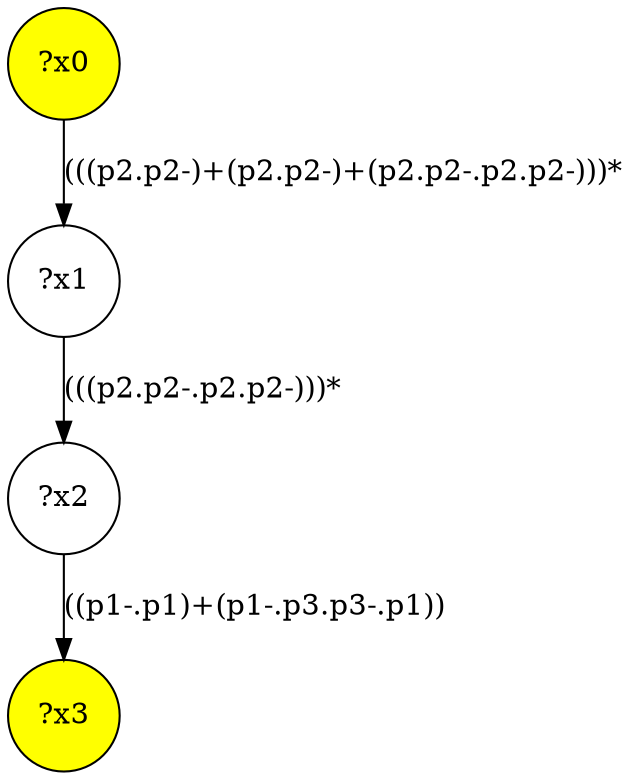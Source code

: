 digraph g {
	x0 [fillcolor="yellow", style="filled," shape=circle, label="?x0"];
	x3 [fillcolor="yellow", style="filled," shape=circle, label="?x3"];
	x1 [shape=circle, label="?x1"];
x0 -> x1[label="(((p2.p2-)+(p2.p2-)+(p2.p2-.p2.p2-)))*"]	x2 [shape=circle, label="?x2"];
x1 -> x2[label="(((p2.p2-.p2.p2-)))*"]x2 -> x3[label="((p1-.p1)+(p1-.p3.p3-.p1))"]}
